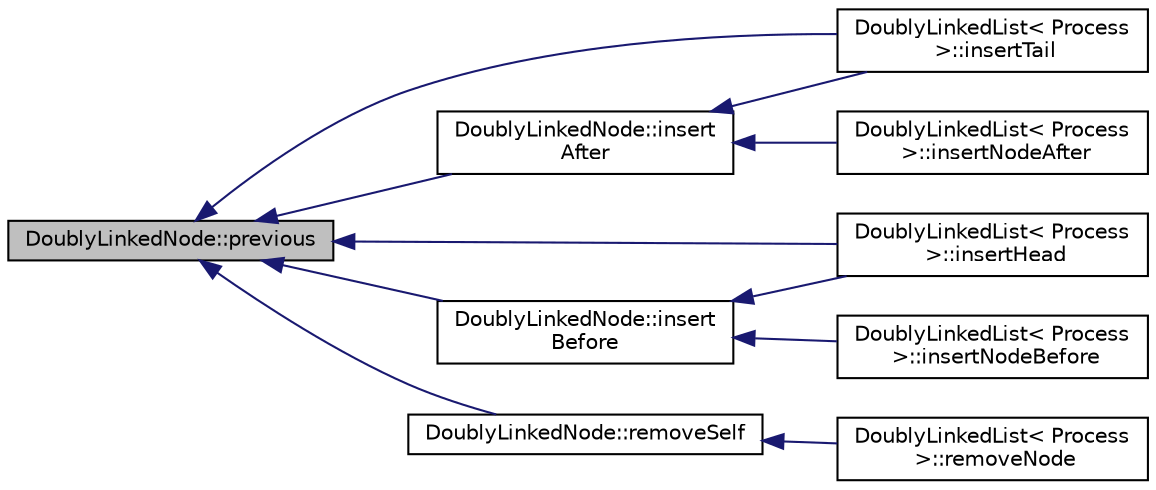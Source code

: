 digraph "DoublyLinkedNode::previous"
{
  edge [fontname="Helvetica",fontsize="10",labelfontname="Helvetica",labelfontsize="10"];
  node [fontname="Helvetica",fontsize="10",shape=record];
  rankdir="LR";
  Node63 [label="DoublyLinkedNode::previous",height=0.2,width=0.4,color="black", fillcolor="grey75", style="filled", fontcolor="black"];
  Node63 -> Node64 [dir="back",color="midnightblue",fontsize="10",style="solid",fontname="Helvetica"];
  Node64 [label="DoublyLinkedList\< Process\l \>::insertHead",height=0.2,width=0.4,color="black", fillcolor="white", style="filled",URL="$da/dfa/class_doubly_linked_list.html#ad6ea97f3ebbc3b77908531a8d9a79ed0"];
  Node63 -> Node65 [dir="back",color="midnightblue",fontsize="10",style="solid",fontname="Helvetica"];
  Node65 [label="DoublyLinkedList\< Process\l \>::insertTail",height=0.2,width=0.4,color="black", fillcolor="white", style="filled",URL="$da/dfa/class_doubly_linked_list.html#a780a0f1ed1ec3a3737feac65dd8e7089"];
  Node63 -> Node66 [dir="back",color="midnightblue",fontsize="10",style="solid",fontname="Helvetica"];
  Node66 [label="DoublyLinkedNode::insert\lAfter",height=0.2,width=0.4,color="black", fillcolor="white", style="filled",URL="$d9/da3/class_doubly_linked_node.html#a0d65b0f098cbdb12bf2b6f0c199a6f04"];
  Node66 -> Node65 [dir="back",color="midnightblue",fontsize="10",style="solid",fontname="Helvetica"];
  Node66 -> Node67 [dir="back",color="midnightblue",fontsize="10",style="solid",fontname="Helvetica"];
  Node67 [label="DoublyLinkedList\< Process\l \>::insertNodeAfter",height=0.2,width=0.4,color="black", fillcolor="white", style="filled",URL="$da/dfa/class_doubly_linked_list.html#ad97df8960522754a536b69855cb7fa28"];
  Node63 -> Node68 [dir="back",color="midnightblue",fontsize="10",style="solid",fontname="Helvetica"];
  Node68 [label="DoublyLinkedNode::insert\lBefore",height=0.2,width=0.4,color="black", fillcolor="white", style="filled",URL="$d9/da3/class_doubly_linked_node.html#a4783dcec7ff9218fbe05ce4e46df9f3e"];
  Node68 -> Node64 [dir="back",color="midnightblue",fontsize="10",style="solid",fontname="Helvetica"];
  Node68 -> Node69 [dir="back",color="midnightblue",fontsize="10",style="solid",fontname="Helvetica"];
  Node69 [label="DoublyLinkedList\< Process\l \>::insertNodeBefore",height=0.2,width=0.4,color="black", fillcolor="white", style="filled",URL="$da/dfa/class_doubly_linked_list.html#a4ede1ed8a905ce0ef840fd751a37707e"];
  Node63 -> Node70 [dir="back",color="midnightblue",fontsize="10",style="solid",fontname="Helvetica"];
  Node70 [label="DoublyLinkedNode::removeSelf",height=0.2,width=0.4,color="black", fillcolor="white", style="filled",URL="$d9/da3/class_doubly_linked_node.html#a91f426cbf852901e1baa8518af4cdcd8"];
  Node70 -> Node71 [dir="back",color="midnightblue",fontsize="10",style="solid",fontname="Helvetica"];
  Node71 [label="DoublyLinkedList\< Process\l \>::removeNode",height=0.2,width=0.4,color="black", fillcolor="white", style="filled",URL="$da/dfa/class_doubly_linked_list.html#a20950e5bd978791d68b723f3ea8be4bb"];
}
